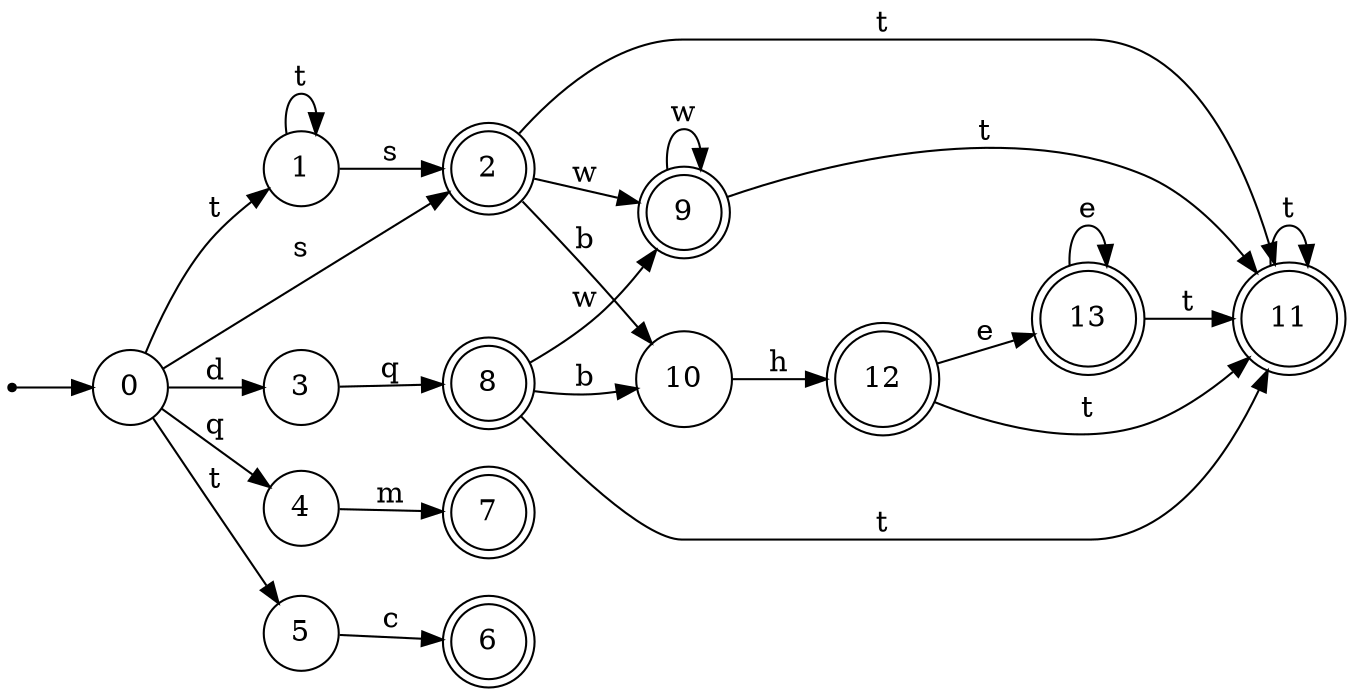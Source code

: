 digraph finite_state_machine {
rankdir=LR;
size="20,20";
node [shape = point]; "dummy0"
node [shape = circle]; "0";
"dummy0" -> "0";
node [shape = circle]; "1";
node [shape = doublecircle]; "2";node [shape = circle]; "3";
node [shape = circle]; "4";
node [shape = circle]; "5";
node [shape = doublecircle]; "6";node [shape = doublecircle]; "7";node [shape = doublecircle]; "8";node [shape = doublecircle]; "9";node [shape = circle]; "10";
node [shape = doublecircle]; "11";node [shape = doublecircle]; "12";node [shape = doublecircle]; "13";"0" -> "1" [label = "t"];
 "0" -> "5" [label = "t"];
 "0" -> "2" [label = "s"];
 "0" -> "3" [label = "d"];
 "0" -> "4" [label = "q"];
 "5" -> "6" [label = "c"];
 "4" -> "7" [label = "m"];
 "3" -> "8" [label = "q"];
 "8" -> "9" [label = "w"];
 "8" -> "10" [label = "b"];
 "8" -> "11" [label = "t"];
 "11" -> "11" [label = "t"];
 "10" -> "12" [label = "h"];
 "12" -> "13" [label = "e"];
 "12" -> "11" [label = "t"];
 "13" -> "13" [label = "e"];
 "13" -> "11" [label = "t"];
 "9" -> "9" [label = "w"];
 "9" -> "11" [label = "t"];
 "2" -> "9" [label = "w"];
 "2" -> "10" [label = "b"];
 "2" -> "11" [label = "t"];
 "1" -> "1" [label = "t"];
 "1" -> "2" [label = "s"];
 }
